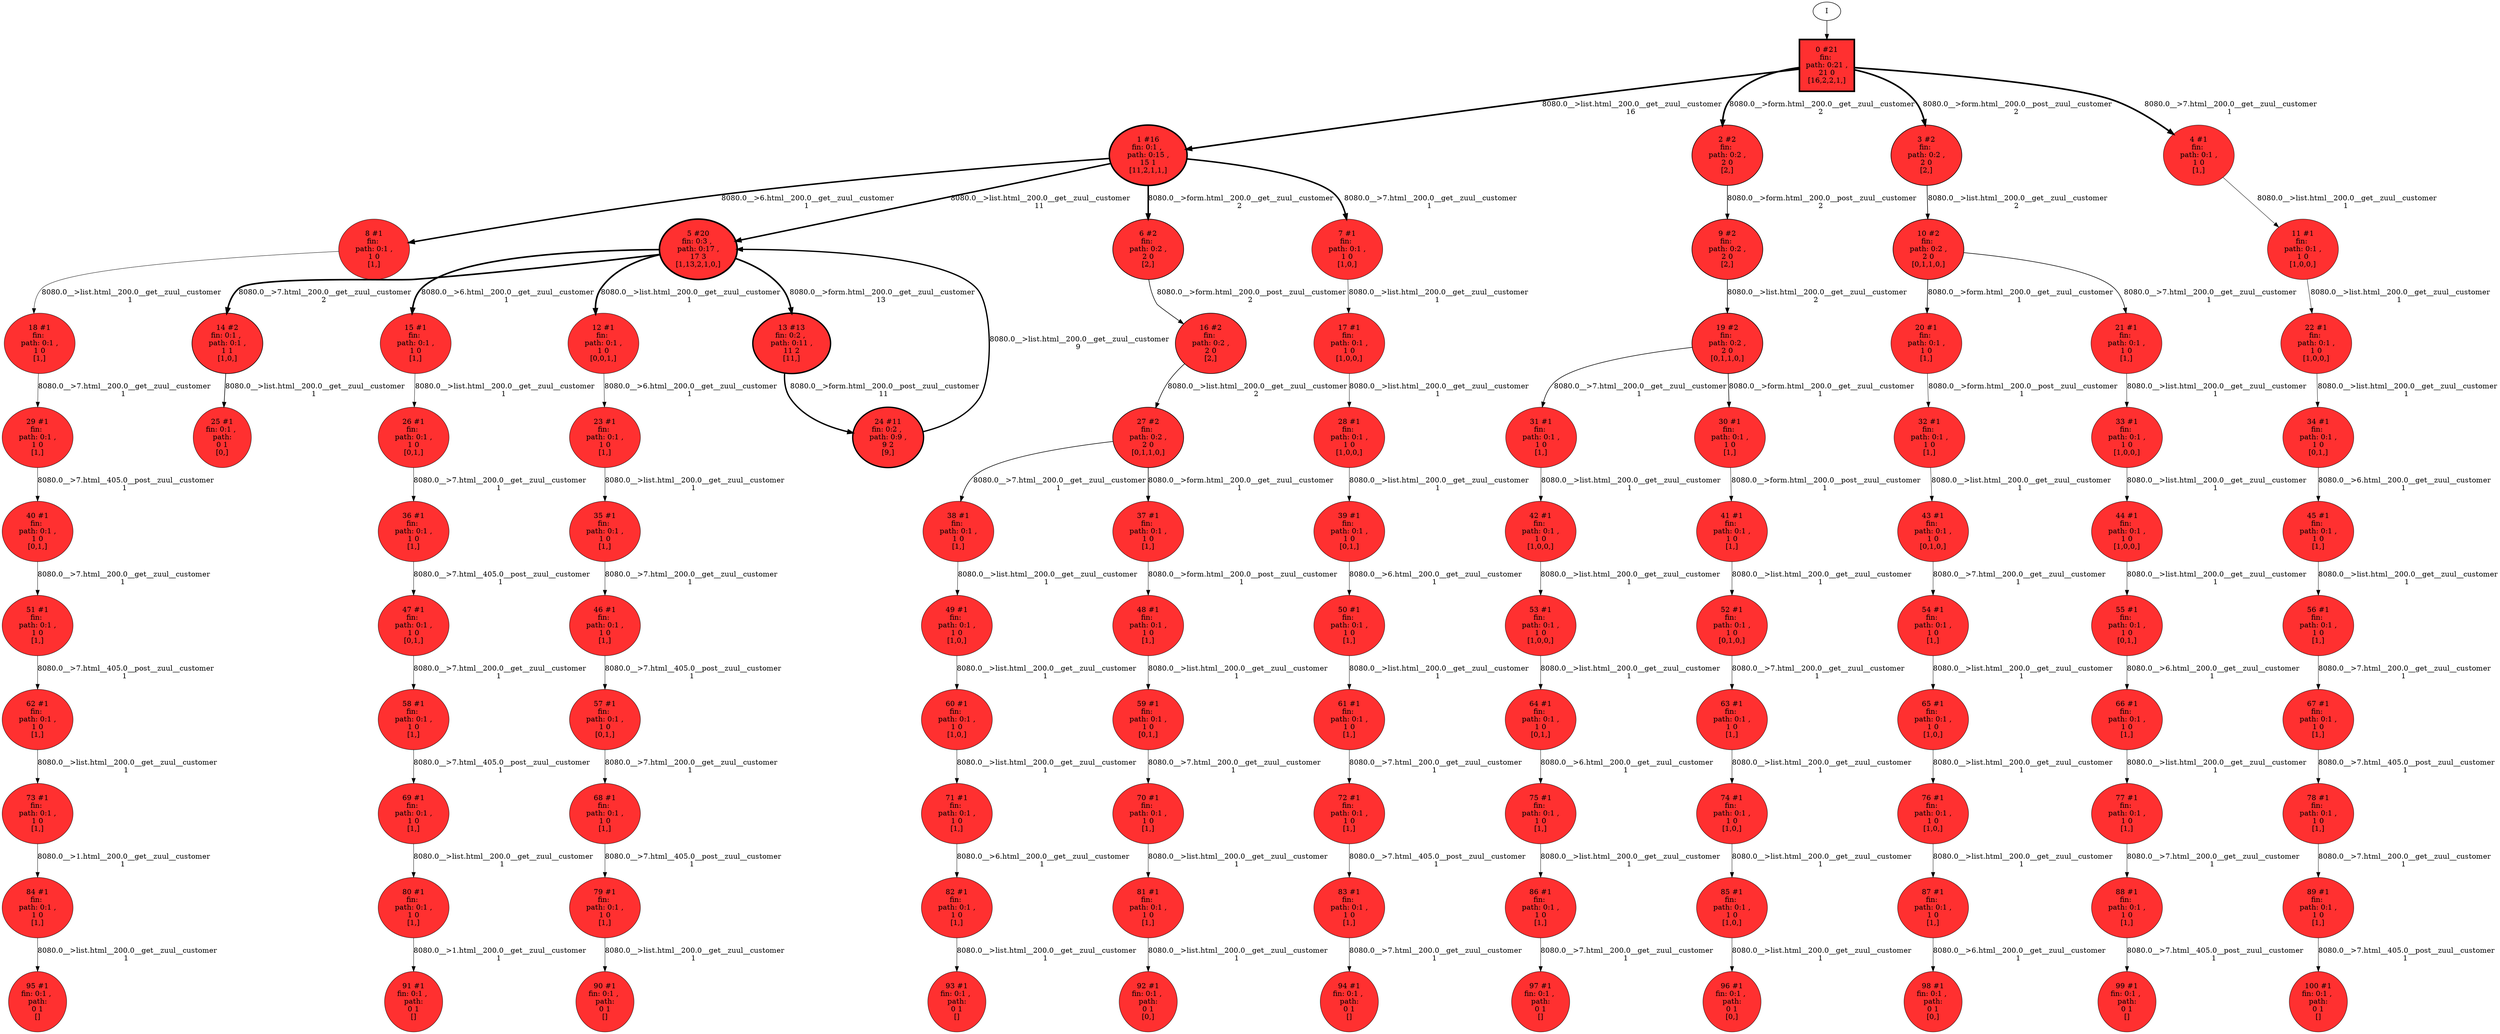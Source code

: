 // produced with flexfringe // 
digraph DFA {
	0 [label="root" shape=box];
		I -> 0;
	0 [ label="0 #21
fin: 
 path: 0:21 , 
21 0
[16,2,2,1,]" , style=filled, fillcolor="firebrick1", width=1.4088, height=1.4088, penwidth=3.09104];
		0 -> 1 [label="8080.0__>list.html__200.0__get__zuul__customer
16 " , penwidth=3.09104 ];
		0 -> 2 [label="8080.0__>form.html__200.0__get__zuul__customer
2 " , penwidth=3.09104 ];
		0 -> 3 [label="8080.0__>form.html__200.0__post__zuul__customer
2 " , penwidth=3.09104 ];
		0 -> 4 [label="8080.0__>7.html__200.0__get__zuul__customer
1 " , penwidth=3.09104 ];
	1 [ label="1 #16
fin: 0:1 , 
 path: 0:15 , 
15 1
[11,2,1,1,]" , style=filled, fillcolor="firebrick1", width=1.3437, height=1.3437, penwidth=2.83321];
		1 -> 5 [label="8080.0__>list.html__200.0__get__zuul__customer
11 " , penwidth=2.83321 ];
		1 -> 6 [label="8080.0__>form.html__200.0__get__zuul__customer
2 " , penwidth=2.83321 ];
		1 -> 7 [label="8080.0__>7.html__200.0__get__zuul__customer
1 " , penwidth=2.83321 ];
		1 -> 8 [label="8080.0__>6.html__200.0__get__zuul__customer
1 " , penwidth=2.83321 ];
	2 [ label="2 #2
fin: 
 path: 0:2 , 
2 0
[2,]" , style=filled, fillcolor="firebrick1", width=0.741276, height=0.741276, penwidth=1.09861];
		2 -> 9 [label="8080.0__>form.html__200.0__post__zuul__customer
2 " , penwidth=1.09861 ];
	3 [ label="3 #2
fin: 
 path: 0:2 , 
2 0
[2,]" , style=filled, fillcolor="firebrick1", width=0.741276, height=0.741276, penwidth=1.09861];
		3 -> 10 [label="8080.0__>list.html__200.0__get__zuul__customer
2 " , penwidth=1.09861 ];
	4 [ label="4 #1
fin: 
 path: 0:1 , 
1 0
[1,]" , style=filled, fillcolor="firebrick1", width=0.526589, height=0.526589, penwidth=0.693147];
		4 -> 11 [label="8080.0__>list.html__200.0__get__zuul__customer
1 " , penwidth=0.693147 ];
	5 [ label="5 #20
fin: 0:3 , 
 path: 0:17 , 
17 3
[1,13,2,1,0,]" , style=filled, fillcolor="firebrick1", width=1.39736, height=1.39736, penwidth=3.04452];
		5 -> 12 [label="8080.0__>list.html__200.0__get__zuul__customer
1 " , penwidth=3.04452 ];
		5 -> 13 [label="8080.0__>form.html__200.0__get__zuul__customer
13 " , penwidth=3.04452 ];
		5 -> 14 [label="8080.0__>7.html__200.0__get__zuul__customer
2 " , penwidth=3.04452 ];
		5 -> 15 [label="8080.0__>6.html__200.0__get__zuul__customer
1 " , penwidth=3.04452 ];
	6 [ label="6 #2
fin: 
 path: 0:2 , 
2 0
[2,]" , style=filled, fillcolor="firebrick1", width=0.741276, height=0.741276, penwidth=1.09861];
		6 -> 16 [label="8080.0__>form.html__200.0__post__zuul__customer
2 " , penwidth=1.09861 ];
	7 [ label="7 #1
fin: 
 path: 0:1 , 
1 0
[1,0,]" , style=filled, fillcolor="firebrick1", width=0.526589, height=0.526589, penwidth=0.693147];
		7 -> 17 [label="8080.0__>list.html__200.0__get__zuul__customer
1 " , penwidth=0.693147 ];
	8 [ label="8 #1
fin: 
 path: 0:1 , 
1 0
[1,]" , style=filled, fillcolor="firebrick1", width=0.526589, height=0.526589, penwidth=0.693147];
		8 -> 18 [label="8080.0__>list.html__200.0__get__zuul__customer
1 " , penwidth=0.693147 ];
	9 [ label="9 #2
fin: 
 path: 0:2 , 
2 0
[2,]" , style=filled, fillcolor="firebrick1", width=0.741276, height=0.741276, penwidth=1.09861];
		9 -> 19 [label="8080.0__>list.html__200.0__get__zuul__customer
2 " , penwidth=1.09861 ];
	10 [ label="10 #2
fin: 
 path: 0:2 , 
2 0
[0,1,1,0,]" , style=filled, fillcolor="firebrick1", width=0.741276, height=0.741276, penwidth=1.09861];
		10 -> 20 [label="8080.0__>form.html__200.0__get__zuul__customer
1 " , penwidth=1.09861 ];
		10 -> 21 [label="8080.0__>7.html__200.0__get__zuul__customer
1 " , penwidth=1.09861 ];
	11 [ label="11 #1
fin: 
 path: 0:1 , 
1 0
[1,0,0,]" , style=filled, fillcolor="firebrick1", width=0.526589, height=0.526589, penwidth=0.693147];
		11 -> 22 [label="8080.0__>list.html__200.0__get__zuul__customer
1 " , penwidth=0.693147 ];
	12 [ label="12 #1
fin: 
 path: 0:1 , 
1 0
[0,0,1,]" , style=filled, fillcolor="firebrick1", width=0.526589, height=0.526589, penwidth=0.693147];
		12 -> 23 [label="8080.0__>6.html__200.0__get__zuul__customer
1 " , penwidth=0.693147 ];
	13 [ label="13 #13
fin: 0:2 , 
 path: 0:11 , 
11 2
[11,]" , style=filled, fillcolor="firebrick1", width=1.29172, height=1.29172, penwidth=2.63906];
		13 -> 24 [label="8080.0__>form.html__200.0__post__zuul__customer
11 " , penwidth=2.63906 ];
	15 [ label="15 #1
fin: 
 path: 0:1 , 
1 0
[1,]" , style=filled, fillcolor="firebrick1", width=0.526589, height=0.526589, penwidth=0.693147];
		15 -> 26 [label="8080.0__>list.html__200.0__get__zuul__customer
1 " , penwidth=0.693147 ];
	16 [ label="16 #2
fin: 
 path: 0:2 , 
2 0
[2,]" , style=filled, fillcolor="firebrick1", width=0.741276, height=0.741276, penwidth=1.09861];
		16 -> 27 [label="8080.0__>list.html__200.0__get__zuul__customer
2 " , penwidth=1.09861 ];
	17 [ label="17 #1
fin: 
 path: 0:1 , 
1 0
[1,0,0,]" , style=filled, fillcolor="firebrick1", width=0.526589, height=0.526589, penwidth=0.693147];
		17 -> 28 [label="8080.0__>list.html__200.0__get__zuul__customer
1 " , penwidth=0.693147 ];
	18 [ label="18 #1
fin: 
 path: 0:1 , 
1 0
[1,]" , style=filled, fillcolor="firebrick1", width=0.526589, height=0.526589, penwidth=0.693147];
		18 -> 29 [label="8080.0__>7.html__200.0__get__zuul__customer
1 " , penwidth=0.693147 ];
	19 [ label="19 #2
fin: 
 path: 0:2 , 
2 0
[0,1,1,0,]" , style=filled, fillcolor="firebrick1", width=0.741276, height=0.741276, penwidth=1.09861];
		19 -> 30 [label="8080.0__>form.html__200.0__get__zuul__customer
1 " , penwidth=1.09861 ];
		19 -> 31 [label="8080.0__>7.html__200.0__get__zuul__customer
1 " , penwidth=1.09861 ];
	20 [ label="20 #1
fin: 
 path: 0:1 , 
1 0
[1,]" , style=filled, fillcolor="firebrick1", width=0.526589, height=0.526589, penwidth=0.693147];
		20 -> 32 [label="8080.0__>form.html__200.0__post__zuul__customer
1 " , penwidth=0.693147 ];
	21 [ label="21 #1
fin: 
 path: 0:1 , 
1 0
[1,]" , style=filled, fillcolor="firebrick1", width=0.526589, height=0.526589, penwidth=0.693147];
		21 -> 33 [label="8080.0__>list.html__200.0__get__zuul__customer
1 " , penwidth=0.693147 ];
	22 [ label="22 #1
fin: 
 path: 0:1 , 
1 0
[1,0,0,]" , style=filled, fillcolor="firebrick1", width=0.526589, height=0.526589, penwidth=0.693147];
		22 -> 34 [label="8080.0__>list.html__200.0__get__zuul__customer
1 " , penwidth=0.693147 ];
	23 [ label="23 #1
fin: 
 path: 0:1 , 
1 0
[1,]" , style=filled, fillcolor="firebrick1", width=0.526589, height=0.526589, penwidth=0.693147];
		23 -> 35 [label="8080.0__>list.html__200.0__get__zuul__customer
1 " , penwidth=0.693147 ];
	24 [ label="24 #11
fin: 0:2 , 
 path: 0:9 , 
9 2
[9,]" , style=filled, fillcolor="firebrick1", width=1.24844, height=1.24844, penwidth=2.48491];
		24 -> 5 [label="8080.0__>list.html__200.0__get__zuul__customer
9 " , penwidth=2.48491 ];
	26 [ label="26 #1
fin: 
 path: 0:1 , 
1 0
[0,1,]" , style=filled, fillcolor="firebrick1", width=0.526589, height=0.526589, penwidth=0.693147];
		26 -> 36 [label="8080.0__>7.html__200.0__get__zuul__customer
1 " , penwidth=0.693147 ];
	27 [ label="27 #2
fin: 
 path: 0:2 , 
2 0
[0,1,1,0,]" , style=filled, fillcolor="firebrick1", width=0.741276, height=0.741276, penwidth=1.09861];
		27 -> 37 [label="8080.0__>form.html__200.0__get__zuul__customer
1 " , penwidth=1.09861 ];
		27 -> 38 [label="8080.0__>7.html__200.0__get__zuul__customer
1 " , penwidth=1.09861 ];
	28 [ label="28 #1
fin: 
 path: 0:1 , 
1 0
[1,0,0,]" , style=filled, fillcolor="firebrick1", width=0.526589, height=0.526589, penwidth=0.693147];
		28 -> 39 [label="8080.0__>list.html__200.0__get__zuul__customer
1 " , penwidth=0.693147 ];
	29 [ label="29 #1
fin: 
 path: 0:1 , 
1 0
[1,]" , style=filled, fillcolor="firebrick1", width=0.526589, height=0.526589, penwidth=0.693147];
		29 -> 40 [label="8080.0__>7.html__405.0__post__zuul__customer
1 " , penwidth=0.693147 ];
	30 [ label="30 #1
fin: 
 path: 0:1 , 
1 0
[1,]" , style=filled, fillcolor="firebrick1", width=0.526589, height=0.526589, penwidth=0.693147];
		30 -> 41 [label="8080.0__>form.html__200.0__post__zuul__customer
1 " , penwidth=0.693147 ];
	31 [ label="31 #1
fin: 
 path: 0:1 , 
1 0
[1,]" , style=filled, fillcolor="firebrick1", width=0.526589, height=0.526589, penwidth=0.693147];
		31 -> 42 [label="8080.0__>list.html__200.0__get__zuul__customer
1 " , penwidth=0.693147 ];
	32 [ label="32 #1
fin: 
 path: 0:1 , 
1 0
[1,]" , style=filled, fillcolor="firebrick1", width=0.526589, height=0.526589, penwidth=0.693147];
		32 -> 43 [label="8080.0__>list.html__200.0__get__zuul__customer
1 " , penwidth=0.693147 ];
	33 [ label="33 #1
fin: 
 path: 0:1 , 
1 0
[1,0,0,]" , style=filled, fillcolor="firebrick1", width=0.526589, height=0.526589, penwidth=0.693147];
		33 -> 44 [label="8080.0__>list.html__200.0__get__zuul__customer
1 " , penwidth=0.693147 ];
	34 [ label="34 #1
fin: 
 path: 0:1 , 
1 0
[0,1,]" , style=filled, fillcolor="firebrick1", width=0.526589, height=0.526589, penwidth=0.693147];
		34 -> 45 [label="8080.0__>6.html__200.0__get__zuul__customer
1 " , penwidth=0.693147 ];
	35 [ label="35 #1
fin: 
 path: 0:1 , 
1 0
[1,]" , style=filled, fillcolor="firebrick1", width=0.526589, height=0.526589, penwidth=0.693147];
		35 -> 46 [label="8080.0__>7.html__200.0__get__zuul__customer
1 " , penwidth=0.693147 ];
	36 [ label="36 #1
fin: 
 path: 0:1 , 
1 0
[1,]" , style=filled, fillcolor="firebrick1", width=0.526589, height=0.526589, penwidth=0.693147];
		36 -> 47 [label="8080.0__>7.html__405.0__post__zuul__customer
1 " , penwidth=0.693147 ];
	37 [ label="37 #1
fin: 
 path: 0:1 , 
1 0
[1,]" , style=filled, fillcolor="firebrick1", width=0.526589, height=0.526589, penwidth=0.693147];
		37 -> 48 [label="8080.0__>form.html__200.0__post__zuul__customer
1 " , penwidth=0.693147 ];
	38 [ label="38 #1
fin: 
 path: 0:1 , 
1 0
[1,]" , style=filled, fillcolor="firebrick1", width=0.526589, height=0.526589, penwidth=0.693147];
		38 -> 49 [label="8080.0__>list.html__200.0__get__zuul__customer
1 " , penwidth=0.693147 ];
	39 [ label="39 #1
fin: 
 path: 0:1 , 
1 0
[0,1,]" , style=filled, fillcolor="firebrick1", width=0.526589, height=0.526589, penwidth=0.693147];
		39 -> 50 [label="8080.0__>6.html__200.0__get__zuul__customer
1 " , penwidth=0.693147 ];
	40 [ label="40 #1
fin: 
 path: 0:1 , 
1 0
[0,1,]" , style=filled, fillcolor="firebrick1", width=0.526589, height=0.526589, penwidth=0.693147];
		40 -> 51 [label="8080.0__>7.html__200.0__get__zuul__customer
1 " , penwidth=0.693147 ];
	41 [ label="41 #1
fin: 
 path: 0:1 , 
1 0
[1,]" , style=filled, fillcolor="firebrick1", width=0.526589, height=0.526589, penwidth=0.693147];
		41 -> 52 [label="8080.0__>list.html__200.0__get__zuul__customer
1 " , penwidth=0.693147 ];
	42 [ label="42 #1
fin: 
 path: 0:1 , 
1 0
[1,0,0,]" , style=filled, fillcolor="firebrick1", width=0.526589, height=0.526589, penwidth=0.693147];
		42 -> 53 [label="8080.0__>list.html__200.0__get__zuul__customer
1 " , penwidth=0.693147 ];
	43 [ label="43 #1
fin: 
 path: 0:1 , 
1 0
[0,1,0,]" , style=filled, fillcolor="firebrick1", width=0.526589, height=0.526589, penwidth=0.693147];
		43 -> 54 [label="8080.0__>7.html__200.0__get__zuul__customer
1 " , penwidth=0.693147 ];
	44 [ label="44 #1
fin: 
 path: 0:1 , 
1 0
[1,0,0,]" , style=filled, fillcolor="firebrick1", width=0.526589, height=0.526589, penwidth=0.693147];
		44 -> 55 [label="8080.0__>list.html__200.0__get__zuul__customer
1 " , penwidth=0.693147 ];
	45 [ label="45 #1
fin: 
 path: 0:1 , 
1 0
[1,]" , style=filled, fillcolor="firebrick1", width=0.526589, height=0.526589, penwidth=0.693147];
		45 -> 56 [label="8080.0__>list.html__200.0__get__zuul__customer
1 " , penwidth=0.693147 ];
	46 [ label="46 #1
fin: 
 path: 0:1 , 
1 0
[1,]" , style=filled, fillcolor="firebrick1", width=0.526589, height=0.526589, penwidth=0.693147];
		46 -> 57 [label="8080.0__>7.html__405.0__post__zuul__customer
1 " , penwidth=0.693147 ];
	47 [ label="47 #1
fin: 
 path: 0:1 , 
1 0
[0,1,]" , style=filled, fillcolor="firebrick1", width=0.526589, height=0.526589, penwidth=0.693147];
		47 -> 58 [label="8080.0__>7.html__200.0__get__zuul__customer
1 " , penwidth=0.693147 ];
	48 [ label="48 #1
fin: 
 path: 0:1 , 
1 0
[1,]" , style=filled, fillcolor="firebrick1", width=0.526589, height=0.526589, penwidth=0.693147];
		48 -> 59 [label="8080.0__>list.html__200.0__get__zuul__customer
1 " , penwidth=0.693147 ];
	49 [ label="49 #1
fin: 
 path: 0:1 , 
1 0
[1,0,]" , style=filled, fillcolor="firebrick1", width=0.526589, height=0.526589, penwidth=0.693147];
		49 -> 60 [label="8080.0__>list.html__200.0__get__zuul__customer
1 " , penwidth=0.693147 ];
	50 [ label="50 #1
fin: 
 path: 0:1 , 
1 0
[1,]" , style=filled, fillcolor="firebrick1", width=0.526589, height=0.526589, penwidth=0.693147];
		50 -> 61 [label="8080.0__>list.html__200.0__get__zuul__customer
1 " , penwidth=0.693147 ];
	51 [ label="51 #1
fin: 
 path: 0:1 , 
1 0
[1,]" , style=filled, fillcolor="firebrick1", width=0.526589, height=0.526589, penwidth=0.693147];
		51 -> 62 [label="8080.0__>7.html__405.0__post__zuul__customer
1 " , penwidth=0.693147 ];
	52 [ label="52 #1
fin: 
 path: 0:1 , 
1 0
[0,1,0,]" , style=filled, fillcolor="firebrick1", width=0.526589, height=0.526589, penwidth=0.693147];
		52 -> 63 [label="8080.0__>7.html__200.0__get__zuul__customer
1 " , penwidth=0.693147 ];
	53 [ label="53 #1
fin: 
 path: 0:1 , 
1 0
[1,0,0,]" , style=filled, fillcolor="firebrick1", width=0.526589, height=0.526589, penwidth=0.693147];
		53 -> 64 [label="8080.0__>list.html__200.0__get__zuul__customer
1 " , penwidth=0.693147 ];
	54 [ label="54 #1
fin: 
 path: 0:1 , 
1 0
[1,]" , style=filled, fillcolor="firebrick1", width=0.526589, height=0.526589, penwidth=0.693147];
		54 -> 65 [label="8080.0__>list.html__200.0__get__zuul__customer
1 " , penwidth=0.693147 ];
	55 [ label="55 #1
fin: 
 path: 0:1 , 
1 0
[0,1,]" , style=filled, fillcolor="firebrick1", width=0.526589, height=0.526589, penwidth=0.693147];
		55 -> 66 [label="8080.0__>6.html__200.0__get__zuul__customer
1 " , penwidth=0.693147 ];
	56 [ label="56 #1
fin: 
 path: 0:1 , 
1 0
[1,]" , style=filled, fillcolor="firebrick1", width=0.526589, height=0.526589, penwidth=0.693147];
		56 -> 67 [label="8080.0__>7.html__200.0__get__zuul__customer
1 " , penwidth=0.693147 ];
	57 [ label="57 #1
fin: 
 path: 0:1 , 
1 0
[0,1,]" , style=filled, fillcolor="firebrick1", width=0.526589, height=0.526589, penwidth=0.693147];
		57 -> 68 [label="8080.0__>7.html__200.0__get__zuul__customer
1 " , penwidth=0.693147 ];
	58 [ label="58 #1
fin: 
 path: 0:1 , 
1 0
[1,]" , style=filled, fillcolor="firebrick1", width=0.526589, height=0.526589, penwidth=0.693147];
		58 -> 69 [label="8080.0__>7.html__405.0__post__zuul__customer
1 " , penwidth=0.693147 ];
	59 [ label="59 #1
fin: 
 path: 0:1 , 
1 0
[0,1,]" , style=filled, fillcolor="firebrick1", width=0.526589, height=0.526589, penwidth=0.693147];
		59 -> 70 [label="8080.0__>7.html__200.0__get__zuul__customer
1 " , penwidth=0.693147 ];
	60 [ label="60 #1
fin: 
 path: 0:1 , 
1 0
[1,0,]" , style=filled, fillcolor="firebrick1", width=0.526589, height=0.526589, penwidth=0.693147];
		60 -> 71 [label="8080.0__>list.html__200.0__get__zuul__customer
1 " , penwidth=0.693147 ];
	61 [ label="61 #1
fin: 
 path: 0:1 , 
1 0
[1,]" , style=filled, fillcolor="firebrick1", width=0.526589, height=0.526589, penwidth=0.693147];
		61 -> 72 [label="8080.0__>7.html__200.0__get__zuul__customer
1 " , penwidth=0.693147 ];
	62 [ label="62 #1
fin: 
 path: 0:1 , 
1 0
[1,]" , style=filled, fillcolor="firebrick1", width=0.526589, height=0.526589, penwidth=0.693147];
		62 -> 73 [label="8080.0__>list.html__200.0__get__zuul__customer
1 " , penwidth=0.693147 ];
	63 [ label="63 #1
fin: 
 path: 0:1 , 
1 0
[1,]" , style=filled, fillcolor="firebrick1", width=0.526589, height=0.526589, penwidth=0.693147];
		63 -> 74 [label="8080.0__>list.html__200.0__get__zuul__customer
1 " , penwidth=0.693147 ];
	64 [ label="64 #1
fin: 
 path: 0:1 , 
1 0
[0,1,]" , style=filled, fillcolor="firebrick1", width=0.526589, height=0.526589, penwidth=0.693147];
		64 -> 75 [label="8080.0__>6.html__200.0__get__zuul__customer
1 " , penwidth=0.693147 ];
	65 [ label="65 #1
fin: 
 path: 0:1 , 
1 0
[1,0,]" , style=filled, fillcolor="firebrick1", width=0.526589, height=0.526589, penwidth=0.693147];
		65 -> 76 [label="8080.0__>list.html__200.0__get__zuul__customer
1 " , penwidth=0.693147 ];
	66 [ label="66 #1
fin: 
 path: 0:1 , 
1 0
[1,]" , style=filled, fillcolor="firebrick1", width=0.526589, height=0.526589, penwidth=0.693147];
		66 -> 77 [label="8080.0__>list.html__200.0__get__zuul__customer
1 " , penwidth=0.693147 ];
	67 [ label="67 #1
fin: 
 path: 0:1 , 
1 0
[1,]" , style=filled, fillcolor="firebrick1", width=0.526589, height=0.526589, penwidth=0.693147];
		67 -> 78 [label="8080.0__>7.html__405.0__post__zuul__customer
1 " , penwidth=0.693147 ];
	68 [ label="68 #1
fin: 
 path: 0:1 , 
1 0
[1,]" , style=filled, fillcolor="firebrick1", width=0.526589, height=0.526589, penwidth=0.693147];
		68 -> 79 [label="8080.0__>7.html__405.0__post__zuul__customer
1 " , penwidth=0.693147 ];
	69 [ label="69 #1
fin: 
 path: 0:1 , 
1 0
[1,]" , style=filled, fillcolor="firebrick1", width=0.526589, height=0.526589, penwidth=0.693147];
		69 -> 80 [label="8080.0__>list.html__200.0__get__zuul__customer
1 " , penwidth=0.693147 ];
	70 [ label="70 #1
fin: 
 path: 0:1 , 
1 0
[1,]" , style=filled, fillcolor="firebrick1", width=0.526589, height=0.526589, penwidth=0.693147];
		70 -> 81 [label="8080.0__>list.html__200.0__get__zuul__customer
1 " , penwidth=0.693147 ];
	71 [ label="71 #1
fin: 
 path: 0:1 , 
1 0
[1,]" , style=filled, fillcolor="firebrick1", width=0.526589, height=0.526589, penwidth=0.693147];
		71 -> 82 [label="8080.0__>6.html__200.0__get__zuul__customer
1 " , penwidth=0.693147 ];
	72 [ label="72 #1
fin: 
 path: 0:1 , 
1 0
[1,]" , style=filled, fillcolor="firebrick1", width=0.526589, height=0.526589, penwidth=0.693147];
		72 -> 83 [label="8080.0__>7.html__405.0__post__zuul__customer
1 " , penwidth=0.693147 ];
	73 [ label="73 #1
fin: 
 path: 0:1 , 
1 0
[1,]" , style=filled, fillcolor="firebrick1", width=0.526589, height=0.526589, penwidth=0.693147];
		73 -> 84 [label="8080.0__>1.html__200.0__get__zuul__customer
1 " , penwidth=0.693147 ];
	74 [ label="74 #1
fin: 
 path: 0:1 , 
1 0
[1,0,]" , style=filled, fillcolor="firebrick1", width=0.526589, height=0.526589, penwidth=0.693147];
		74 -> 85 [label="8080.0__>list.html__200.0__get__zuul__customer
1 " , penwidth=0.693147 ];
	75 [ label="75 #1
fin: 
 path: 0:1 , 
1 0
[1,]" , style=filled, fillcolor="firebrick1", width=0.526589, height=0.526589, penwidth=0.693147];
		75 -> 86 [label="8080.0__>list.html__200.0__get__zuul__customer
1 " , penwidth=0.693147 ];
	76 [ label="76 #1
fin: 
 path: 0:1 , 
1 0
[1,0,]" , style=filled, fillcolor="firebrick1", width=0.526589, height=0.526589, penwidth=0.693147];
		76 -> 87 [label="8080.0__>list.html__200.0__get__zuul__customer
1 " , penwidth=0.693147 ];
	77 [ label="77 #1
fin: 
 path: 0:1 , 
1 0
[1,]" , style=filled, fillcolor="firebrick1", width=0.526589, height=0.526589, penwidth=0.693147];
		77 -> 88 [label="8080.0__>7.html__200.0__get__zuul__customer
1 " , penwidth=0.693147 ];
	78 [ label="78 #1
fin: 
 path: 0:1 , 
1 0
[1,]" , style=filled, fillcolor="firebrick1", width=0.526589, height=0.526589, penwidth=0.693147];
		78 -> 89 [label="8080.0__>7.html__200.0__get__zuul__customer
1 " , penwidth=0.693147 ];
	79 [ label="79 #1
fin: 
 path: 0:1 , 
1 0
[1,]" , style=filled, fillcolor="firebrick1", width=0.526589, height=0.526589, penwidth=0.693147];
		79 -> 90 [label="8080.0__>list.html__200.0__get__zuul__customer
1 " , penwidth=0.693147 ];
	14 [ label="14 #2
fin: 0:1 , 
 path: 0:1 , 
1 1
[1,0,]" , style=filled, fillcolor="firebrick1", width=0.741276, height=0.741276, penwidth=1.09861];
		14 -> 25 [label="8080.0__>list.html__200.0__get__zuul__customer
1 " , penwidth=1.09861 ];
	80 [ label="80 #1
fin: 
 path: 0:1 , 
1 0
[1,]" , style=filled, fillcolor="firebrick1", width=0.526589, height=0.526589, penwidth=0.693147];
		80 -> 91 [label="8080.0__>1.html__200.0__get__zuul__customer
1 " , penwidth=0.693147 ];
	81 [ label="81 #1
fin: 
 path: 0:1 , 
1 0
[1,]" , style=filled, fillcolor="firebrick1", width=0.526589, height=0.526589, penwidth=0.693147];
		81 -> 92 [label="8080.0__>list.html__200.0__get__zuul__customer
1 " , penwidth=0.693147 ];
	82 [ label="82 #1
fin: 
 path: 0:1 , 
1 0
[1,]" , style=filled, fillcolor="firebrick1", width=0.526589, height=0.526589, penwidth=0.693147];
		82 -> 93 [label="8080.0__>list.html__200.0__get__zuul__customer
1 " , penwidth=0.693147 ];
	83 [ label="83 #1
fin: 
 path: 0:1 , 
1 0
[1,]" , style=filled, fillcolor="firebrick1", width=0.526589, height=0.526589, penwidth=0.693147];
		83 -> 94 [label="8080.0__>7.html__200.0__get__zuul__customer
1 " , penwidth=0.693147 ];
	84 [ label="84 #1
fin: 
 path: 0:1 , 
1 0
[1,]" , style=filled, fillcolor="firebrick1", width=0.526589, height=0.526589, penwidth=0.693147];
		84 -> 95 [label="8080.0__>list.html__200.0__get__zuul__customer
1 " , penwidth=0.693147 ];
	85 [ label="85 #1
fin: 
 path: 0:1 , 
1 0
[1,0,]" , style=filled, fillcolor="firebrick1", width=0.526589, height=0.526589, penwidth=0.693147];
		85 -> 96 [label="8080.0__>list.html__200.0__get__zuul__customer
1 " , penwidth=0.693147 ];
	86 [ label="86 #1
fin: 
 path: 0:1 , 
1 0
[1,]" , style=filled, fillcolor="firebrick1", width=0.526589, height=0.526589, penwidth=0.693147];
		86 -> 97 [label="8080.0__>7.html__200.0__get__zuul__customer
1 " , penwidth=0.693147 ];
	87 [ label="87 #1
fin: 
 path: 0:1 , 
1 0
[1,]" , style=filled, fillcolor="firebrick1", width=0.526589, height=0.526589, penwidth=0.693147];
		87 -> 98 [label="8080.0__>6.html__200.0__get__zuul__customer
1 " , penwidth=0.693147 ];
	88 [ label="88 #1
fin: 
 path: 0:1 , 
1 0
[1,]" , style=filled, fillcolor="firebrick1", width=0.526589, height=0.526589, penwidth=0.693147];
		88 -> 99 [label="8080.0__>7.html__405.0__post__zuul__customer
1 " , penwidth=0.693147 ];
	89 [ label="89 #1
fin: 
 path: 0:1 , 
1 0
[1,]" , style=filled, fillcolor="firebrick1", width=0.526589, height=0.526589, penwidth=0.693147];
		89 -> 100 [label="8080.0__>7.html__405.0__post__zuul__customer
1 " , penwidth=0.693147 ];
	90 [ label="90 #1
fin: 0:1 , 
 path: 
0 1
[]" , style=filled, fillcolor="firebrick1", width=0.526589, height=0.526589, penwidth=0.693147];
	25 [ label="25 #1
fin: 0:1 , 
 path: 
0 1
[0,]" , style=filled, fillcolor="firebrick1", width=0.526589, height=0.526589, penwidth=0.693147];
	91 [ label="91 #1
fin: 0:1 , 
 path: 
0 1
[]" , style=filled, fillcolor="firebrick1", width=0.526589, height=0.526589, penwidth=0.693147];
	92 [ label="92 #1
fin: 0:1 , 
 path: 
0 1
[0,]" , style=filled, fillcolor="firebrick1", width=0.526589, height=0.526589, penwidth=0.693147];
	93 [ label="93 #1
fin: 0:1 , 
 path: 
0 1
[]" , style=filled, fillcolor="firebrick1", width=0.526589, height=0.526589, penwidth=0.693147];
	94 [ label="94 #1
fin: 0:1 , 
 path: 
0 1
[]" , style=filled, fillcolor="firebrick1", width=0.526589, height=0.526589, penwidth=0.693147];
	95 [ label="95 #1
fin: 0:1 , 
 path: 
0 1
[]" , style=filled, fillcolor="firebrick1", width=0.526589, height=0.526589, penwidth=0.693147];
	96 [ label="96 #1
fin: 0:1 , 
 path: 
0 1
[0,]" , style=filled, fillcolor="firebrick1", width=0.526589, height=0.526589, penwidth=0.693147];
	97 [ label="97 #1
fin: 0:1 , 
 path: 
0 1
[]" , style=filled, fillcolor="firebrick1", width=0.526589, height=0.526589, penwidth=0.693147];
	98 [ label="98 #1
fin: 0:1 , 
 path: 
0 1
[0,]" , style=filled, fillcolor="firebrick1", width=0.526589, height=0.526589, penwidth=0.693147];
	99 [ label="99 #1
fin: 0:1 , 
 path: 
0 1
[]" , style=filled, fillcolor="firebrick1", width=0.526589, height=0.526589, penwidth=0.693147];
	100 [ label="100 #1
fin: 0:1 , 
 path: 
0 1
[]" , style=filled, fillcolor="firebrick1", width=0.526589, height=0.526589, penwidth=0.693147];
}

